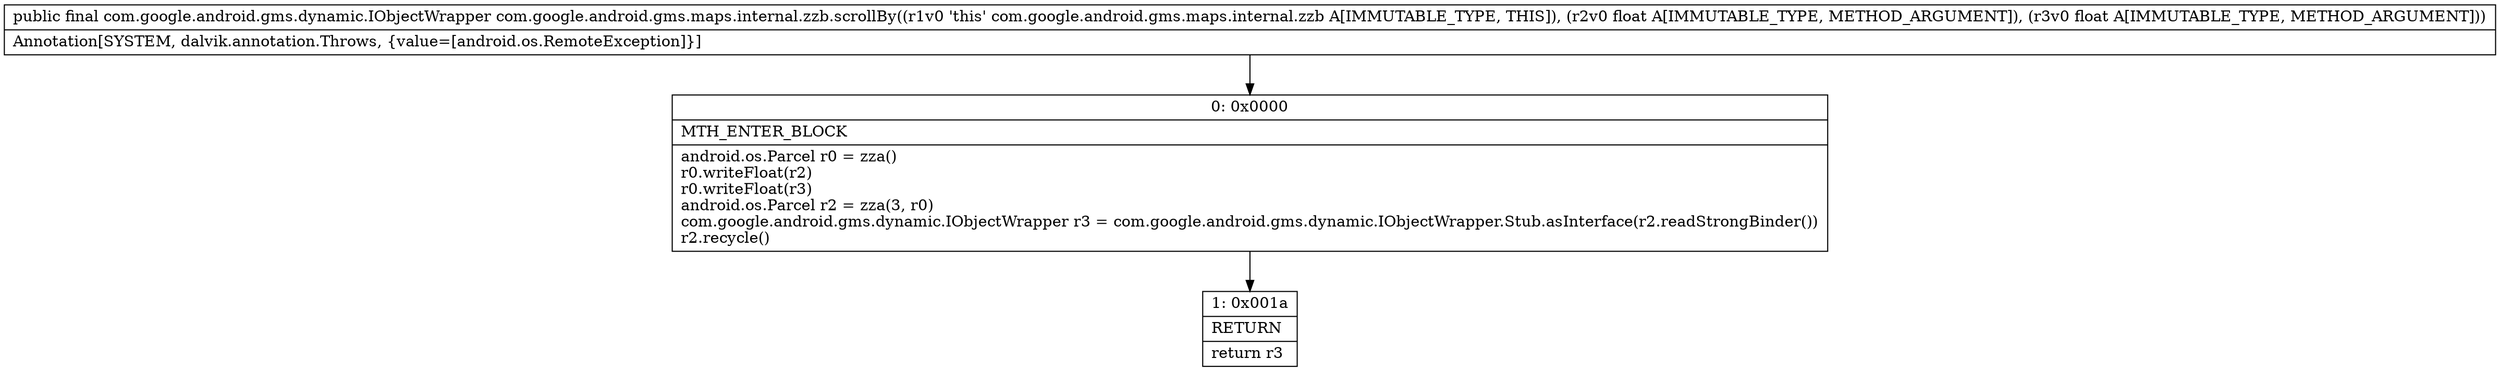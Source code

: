 digraph "CFG forcom.google.android.gms.maps.internal.zzb.scrollBy(FF)Lcom\/google\/android\/gms\/dynamic\/IObjectWrapper;" {
Node_0 [shape=record,label="{0\:\ 0x0000|MTH_ENTER_BLOCK\l|android.os.Parcel r0 = zza()\lr0.writeFloat(r2)\lr0.writeFloat(r3)\landroid.os.Parcel r2 = zza(3, r0)\lcom.google.android.gms.dynamic.IObjectWrapper r3 = com.google.android.gms.dynamic.IObjectWrapper.Stub.asInterface(r2.readStrongBinder())\lr2.recycle()\l}"];
Node_1 [shape=record,label="{1\:\ 0x001a|RETURN\l|return r3\l}"];
MethodNode[shape=record,label="{public final com.google.android.gms.dynamic.IObjectWrapper com.google.android.gms.maps.internal.zzb.scrollBy((r1v0 'this' com.google.android.gms.maps.internal.zzb A[IMMUTABLE_TYPE, THIS]), (r2v0 float A[IMMUTABLE_TYPE, METHOD_ARGUMENT]), (r3v0 float A[IMMUTABLE_TYPE, METHOD_ARGUMENT]))  | Annotation[SYSTEM, dalvik.annotation.Throws, \{value=[android.os.RemoteException]\}]\l}"];
MethodNode -> Node_0;
Node_0 -> Node_1;
}


